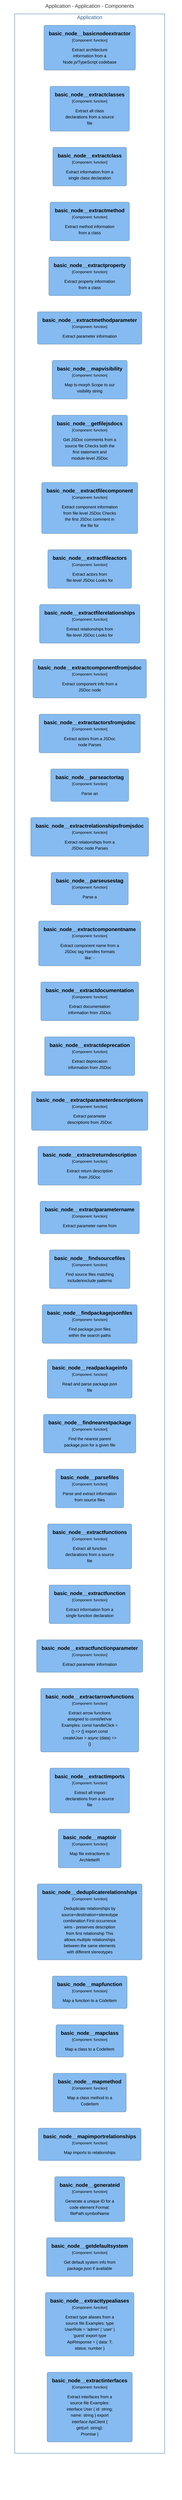 graph TB
  linkStyle default fill:#ffffff

  subgraph diagram ["Application - Application - Components"]
    style diagram fill:#ffffff,stroke:#ffffff

    subgraph 8 ["Application"]
      style 8 fill:#ffffff,stroke:#2e6295,color:#2e6295

      100("<div style='font-weight: bold'>basic_node__extractcomponentfromjsdoc</div><div style='font-size: 70%; margin-top: 0px'>[Component: function]</div><div style='font-size: 80%; margin-top:10px'>Extract component info from a<br />JSDoc node</div>")
      style 100 fill:#85bbf0,stroke:#5d82a8,color:#000000
      101("<div style='font-weight: bold'>basic_node__extractactorsfromjsdoc</div><div style='font-size: 70%; margin-top: 0px'>[Component: function]</div><div style='font-size: 80%; margin-top:10px'>Extract actors from a JSDoc<br />node Parses</div>")
      style 101 fill:#85bbf0,stroke:#5d82a8,color:#000000
      102("<div style='font-weight: bold'>basic_node__parseactortag</div><div style='font-size: 70%; margin-top: 0px'>[Component: function]</div><div style='font-size: 80%; margin-top:10px'>Parse an</div>")
      style 102 fill:#85bbf0,stroke:#5d82a8,color:#000000
      103("<div style='font-weight: bold'>basic_node__extractrelationshipsfromjsdoc</div><div style='font-size: 70%; margin-top: 0px'>[Component: function]</div><div style='font-size: 80%; margin-top:10px'>Extract relationships from a<br />JSDoc node Parses</div>")
      style 103 fill:#85bbf0,stroke:#5d82a8,color:#000000
      104("<div style='font-weight: bold'>basic_node__parseusestag</div><div style='font-size: 70%; margin-top: 0px'>[Component: function]</div><div style='font-size: 80%; margin-top:10px'>Parse a</div>")
      style 104 fill:#85bbf0,stroke:#5d82a8,color:#000000
      105("<div style='font-weight: bold'>basic_node__extractcomponentname</div><div style='font-size: 70%; margin-top: 0px'>[Component: function]</div><div style='font-size: 80%; margin-top:10px'>Extract component name from a<br />JSDoc tag Handles formats<br />like: -</div>")
      style 105 fill:#85bbf0,stroke:#5d82a8,color:#000000
      106("<div style='font-weight: bold'>basic_node__extractdocumentation</div><div style='font-size: 70%; margin-top: 0px'>[Component: function]</div><div style='font-size: 80%; margin-top:10px'>Extract documentation<br />information from JSDoc</div>")
      style 106 fill:#85bbf0,stroke:#5d82a8,color:#000000
      107("<div style='font-weight: bold'>basic_node__extractdeprecation</div><div style='font-size: 70%; margin-top: 0px'>[Component: function]</div><div style='font-size: 80%; margin-top:10px'>Extract deprecation<br />information from JSDoc</div>")
      style 107 fill:#85bbf0,stroke:#5d82a8,color:#000000
      108("<div style='font-weight: bold'>basic_node__extractparameterdescriptions</div><div style='font-size: 70%; margin-top: 0px'>[Component: function]</div><div style='font-size: 80%; margin-top:10px'>Extract parameter<br />descriptions from JSDoc</div>")
      style 108 fill:#85bbf0,stroke:#5d82a8,color:#000000
      109("<div style='font-weight: bold'>basic_node__extractreturndescription</div><div style='font-size: 70%; margin-top: 0px'>[Component: function]</div><div style='font-size: 80%; margin-top:10px'>Extract return description<br />from JSDoc</div>")
      style 109 fill:#85bbf0,stroke:#5d82a8,color:#000000
      110("<div style='font-weight: bold'>basic_node__extractparametername</div><div style='font-size: 70%; margin-top: 0px'>[Component: function]</div><div style='font-size: 80%; margin-top:10px'>Extract parameter name from</div>")
      style 110 fill:#85bbf0,stroke:#5d82a8,color:#000000
      111("<div style='font-weight: bold'>basic_node__findsourcefiles</div><div style='font-size: 70%; margin-top: 0px'>[Component: function]</div><div style='font-size: 80%; margin-top:10px'>Find source files matching<br />include/exclude patterns</div>")
      style 111 fill:#85bbf0,stroke:#5d82a8,color:#000000
      112("<div style='font-weight: bold'>basic_node__findpackagejsonfiles</div><div style='font-size: 70%; margin-top: 0px'>[Component: function]</div><div style='font-size: 80%; margin-top:10px'>Find package.json files<br />within the search paths</div>")
      style 112 fill:#85bbf0,stroke:#5d82a8,color:#000000
      113("<div style='font-weight: bold'>basic_node__readpackageinfo</div><div style='font-size: 70%; margin-top: 0px'>[Component: function]</div><div style='font-size: 80%; margin-top:10px'>Read and parse package.json<br />file</div>")
      style 113 fill:#85bbf0,stroke:#5d82a8,color:#000000
      114("<div style='font-weight: bold'>basic_node__findnearestpackage</div><div style='font-size: 70%; margin-top: 0px'>[Component: function]</div><div style='font-size: 80%; margin-top:10px'>Find the nearest parent<br />package.json for a given file</div>")
      style 114 fill:#85bbf0,stroke:#5d82a8,color:#000000
      115("<div style='font-weight: bold'>basic_node__parsefiles</div><div style='font-size: 70%; margin-top: 0px'>[Component: function]</div><div style='font-size: 80%; margin-top:10px'>Parse and extract information<br />from source files</div>")
      style 115 fill:#85bbf0,stroke:#5d82a8,color:#000000
      116("<div style='font-weight: bold'>basic_node__extractfunctions</div><div style='font-size: 70%; margin-top: 0px'>[Component: function]</div><div style='font-size: 80%; margin-top:10px'>Extract all function<br />declarations from a source<br />file</div>")
      style 116 fill:#85bbf0,stroke:#5d82a8,color:#000000
      117("<div style='font-weight: bold'>basic_node__extractfunction</div><div style='font-size: 70%; margin-top: 0px'>[Component: function]</div><div style='font-size: 80%; margin-top:10px'>Extract information from a<br />single function declaration</div>")
      style 117 fill:#85bbf0,stroke:#5d82a8,color:#000000
      118("<div style='font-weight: bold'>basic_node__extractfunctionparameter</div><div style='font-size: 70%; margin-top: 0px'>[Component: function]</div><div style='font-size: 80%; margin-top:10px'>Extract parameter information</div>")
      style 118 fill:#85bbf0,stroke:#5d82a8,color:#000000
      119("<div style='font-weight: bold'>basic_node__extractarrowfunctions</div><div style='font-size: 70%; margin-top: 0px'>[Component: function]</div><div style='font-size: 80%; margin-top:10px'>Extract arrow functions<br />assigned to const/let/var<br />Examples: const handleClick =<br />() => {} export const<br />createUser = async (data) =><br />{}</div>")
      style 119 fill:#85bbf0,stroke:#5d82a8,color:#000000
      120("<div style='font-weight: bold'>basic_node__extractimports</div><div style='font-size: 70%; margin-top: 0px'>[Component: function]</div><div style='font-size: 80%; margin-top:10px'>Extract all import<br />declarations from a source<br />file</div>")
      style 120 fill:#85bbf0,stroke:#5d82a8,color:#000000
      121("<div style='font-weight: bold'>basic_node__maptoir</div><div style='font-size: 70%; margin-top: 0px'>[Component: function]</div><div style='font-size: 80%; margin-top:10px'>Map file extractions to<br />ArchletteIR</div>")
      style 121 fill:#85bbf0,stroke:#5d82a8,color:#000000
      122("<div style='font-weight: bold'>basic_node__deduplicaterelationships</div><div style='font-size: 70%; margin-top: 0px'>[Component: function]</div><div style='font-size: 80%; margin-top:10px'>Deduplicate relationships by<br />source+destination+stereotype<br />combination First occurrence<br />wins - preserves description<br />from first relationship This<br />allows multiple relationships<br />between the same elements<br />with different stereotypes</div>")
      style 122 fill:#85bbf0,stroke:#5d82a8,color:#000000
      123("<div style='font-weight: bold'>basic_node__mapfunction</div><div style='font-size: 70%; margin-top: 0px'>[Component: function]</div><div style='font-size: 80%; margin-top:10px'>Map a function to a CodeItem</div>")
      style 123 fill:#85bbf0,stroke:#5d82a8,color:#000000
      124("<div style='font-weight: bold'>basic_node__mapclass</div><div style='font-size: 70%; margin-top: 0px'>[Component: function]</div><div style='font-size: 80%; margin-top:10px'>Map a class to a CodeItem</div>")
      style 124 fill:#85bbf0,stroke:#5d82a8,color:#000000
      125("<div style='font-weight: bold'>basic_node__mapmethod</div><div style='font-size: 70%; margin-top: 0px'>[Component: function]</div><div style='font-size: 80%; margin-top:10px'>Map a class method to a<br />CodeItem</div>")
      style 125 fill:#85bbf0,stroke:#5d82a8,color:#000000
      126("<div style='font-weight: bold'>basic_node__mapimportrelationships</div><div style='font-size: 70%; margin-top: 0px'>[Component: function]</div><div style='font-size: 80%; margin-top:10px'>Map imports to relationships</div>")
      style 126 fill:#85bbf0,stroke:#5d82a8,color:#000000
      127("<div style='font-weight: bold'>basic_node__generateid</div><div style='font-size: 70%; margin-top: 0px'>[Component: function]</div><div style='font-size: 80%; margin-top:10px'>Generate a unique ID for a<br />code element Format:<br />filePath:symbolName</div>")
      style 127 fill:#85bbf0,stroke:#5d82a8,color:#000000
      128("<div style='font-weight: bold'>basic_node__getdefaultsystem</div><div style='font-size: 70%; margin-top: 0px'>[Component: function]</div><div style='font-size: 80%; margin-top:10px'>Get default system info from<br />package.json if available</div>")
      style 128 fill:#85bbf0,stroke:#5d82a8,color:#000000
      129("<div style='font-weight: bold'>basic_node__extracttypealiases</div><div style='font-size: 70%; margin-top: 0px'>[Component: function]</div><div style='font-size: 80%; margin-top:10px'>Extract type aliases from a<br />source file Examples: type<br />UserRole = 'admin' | 'user' |<br />'guest' export type<br />ApiResponse<T> = { data: T;<br />status: number }</div>")
      style 129 fill:#85bbf0,stroke:#5d82a8,color:#000000
      130("<div style='font-weight: bold'>basic_node__extractinterfaces</div><div style='font-size: 70%; margin-top: 0px'>[Component: function]</div><div style='font-size: 80%; margin-top:10px'>Extract interfaces from a<br />source file Examples:<br />interface User { id: string;<br />name: string } export<br />interface ApiClient {<br />get<T>(url: string):<br />Promise<T> }</div>")
      style 130 fill:#85bbf0,stroke:#5d82a8,color:#000000
      74("<div style='font-weight: bold'>basic_node__basicnodeextractor</div><div style='font-size: 70%; margin-top: 0px'>[Component: function]</div><div style='font-size: 80%; margin-top:10px'>Extract architecture<br />information from a<br />Node.js/TypeScript codebase</div>")
      style 74 fill:#85bbf0,stroke:#5d82a8,color:#000000
      90("<div style='font-weight: bold'>basic_node__extractclasses</div><div style='font-size: 70%; margin-top: 0px'>[Component: function]</div><div style='font-size: 80%; margin-top:10px'>Extract all class<br />declarations from a source<br />file</div>")
      style 90 fill:#85bbf0,stroke:#5d82a8,color:#000000
      91("<div style='font-weight: bold'>basic_node__extractclass</div><div style='font-size: 70%; margin-top: 0px'>[Component: function]</div><div style='font-size: 80%; margin-top:10px'>Extract information from a<br />single class declaration</div>")
      style 91 fill:#85bbf0,stroke:#5d82a8,color:#000000
      92("<div style='font-weight: bold'>basic_node__extractmethod</div><div style='font-size: 70%; margin-top: 0px'>[Component: function]</div><div style='font-size: 80%; margin-top:10px'>Extract method information<br />from a class</div>")
      style 92 fill:#85bbf0,stroke:#5d82a8,color:#000000
      93("<div style='font-weight: bold'>basic_node__extractproperty</div><div style='font-size: 70%; margin-top: 0px'>[Component: function]</div><div style='font-size: 80%; margin-top:10px'>Extract property information<br />from a class</div>")
      style 93 fill:#85bbf0,stroke:#5d82a8,color:#000000
      94("<div style='font-weight: bold'>basic_node__extractmethodparameter</div><div style='font-size: 70%; margin-top: 0px'>[Component: function]</div><div style='font-size: 80%; margin-top:10px'>Extract parameter information</div>")
      style 94 fill:#85bbf0,stroke:#5d82a8,color:#000000
      95("<div style='font-weight: bold'>basic_node__mapvisibility</div><div style='font-size: 70%; margin-top: 0px'>[Component: function]</div><div style='font-size: 80%; margin-top:10px'>Map ts-morph Scope to our<br />visibility string</div>")
      style 95 fill:#85bbf0,stroke:#5d82a8,color:#000000
      96("<div style='font-weight: bold'>basic_node__getfilejsdocs</div><div style='font-size: 70%; margin-top: 0px'>[Component: function]</div><div style='font-size: 80%; margin-top:10px'>Get JSDoc comments from a<br />source file Checks both the<br />first statement and<br />module-level JSDoc</div>")
      style 96 fill:#85bbf0,stroke:#5d82a8,color:#000000
      97("<div style='font-weight: bold'>basic_node__extractfilecomponent</div><div style='font-size: 70%; margin-top: 0px'>[Component: function]</div><div style='font-size: 80%; margin-top:10px'>Extract component information<br />from file-level JSDoc Checks<br />the first JSDoc comment in<br />the file for</div>")
      style 97 fill:#85bbf0,stroke:#5d82a8,color:#000000
      98("<div style='font-weight: bold'>basic_node__extractfileactors</div><div style='font-size: 70%; margin-top: 0px'>[Component: function]</div><div style='font-size: 80%; margin-top:10px'>Extract actors from<br />file-level JSDoc Looks for</div>")
      style 98 fill:#85bbf0,stroke:#5d82a8,color:#000000
      99("<div style='font-weight: bold'>basic_node__extractfilerelationships</div><div style='font-size: 70%; margin-top: 0px'>[Component: function]</div><div style='font-size: 80%; margin-top:10px'>Extract relationships from<br />file-level JSDoc Looks for</div>")
      style 99 fill:#85bbf0,stroke:#5d82a8,color:#000000
    end

  end